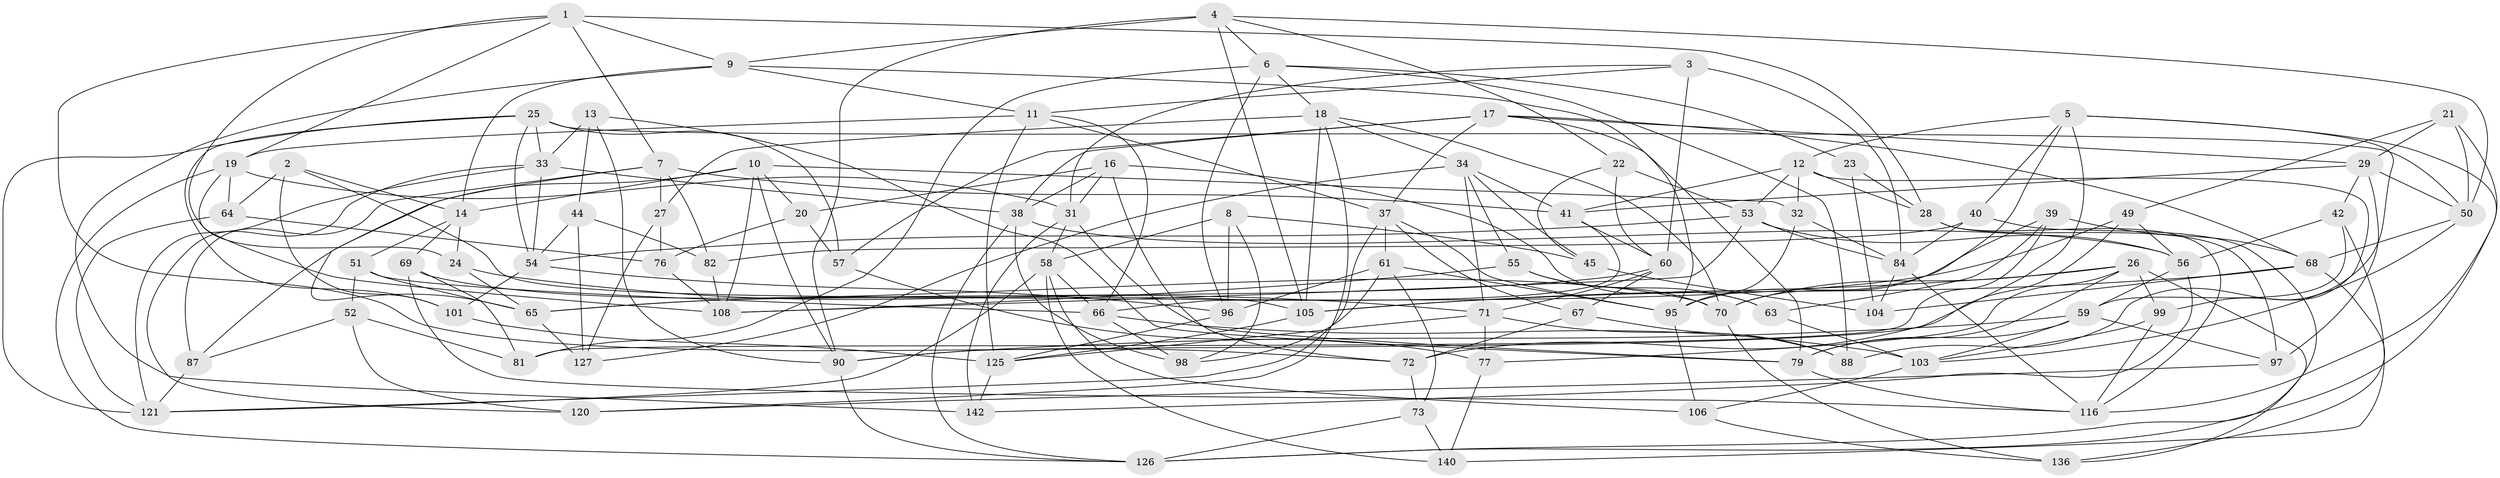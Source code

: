 // original degree distribution, {4: 1.0}
// Generated by graph-tools (version 1.1) at 2025/42/03/06/25 10:42:22]
// undirected, 93 vertices, 233 edges
graph export_dot {
graph [start="1"]
  node [color=gray90,style=filled];
  1 [super="+94"];
  2;
  3;
  4 [super="+35"];
  5 [super="+30"];
  6 [super="+15"];
  7 [super="+75"];
  8;
  9 [super="+83"];
  10 [super="+43"];
  11 [super="+139"];
  12 [super="+132"];
  13;
  14 [super="+92"];
  16 [super="+48"];
  17 [super="+138"];
  18 [super="+123"];
  19 [super="+36"];
  20;
  21;
  22;
  23;
  24;
  25 [super="+47"];
  26 [super="+80"];
  27;
  28 [super="+107"];
  29 [super="+100"];
  31 [super="+74"];
  32;
  33 [super="+62"];
  34 [super="+114"];
  37 [super="+46"];
  38 [super="+115"];
  39;
  40;
  41 [super="+143"];
  42;
  44;
  45;
  49;
  50 [super="+134"];
  51;
  52;
  53 [super="+128"];
  54 [super="+78"];
  55;
  56 [super="+118"];
  57;
  58 [super="+133"];
  59 [super="+109"];
  60 [super="+93"];
  61 [super="+91"];
  63;
  64;
  65 [super="+131"];
  66 [super="+86"];
  67;
  68 [super="+117"];
  69;
  70 [super="+119"];
  71 [super="+122"];
  72 [super="+89"];
  73;
  76;
  77;
  79 [super="+85"];
  81;
  82;
  84 [super="+110"];
  87;
  88;
  90 [super="+102"];
  95 [super="+111"];
  96 [super="+137"];
  97;
  98;
  99;
  101;
  103 [super="+112"];
  104;
  105 [super="+113"];
  106;
  108 [super="+124"];
  116 [super="+141"];
  120;
  121 [super="+135"];
  125 [super="+130"];
  126 [super="+129"];
  127;
  136;
  140;
  142;
  1 -- 7;
  1 -- 24;
  1 -- 28;
  1 -- 72;
  1 -- 9;
  1 -- 19;
  2 -- 64;
  2 -- 101;
  2 -- 105;
  2 -- 14;
  3 -- 31;
  3 -- 60;
  3 -- 84;
  3 -- 11;
  4 -- 9;
  4 -- 90;
  4 -- 50;
  4 -- 105;
  4 -- 22;
  4 -- 6;
  5 -- 88;
  5 -- 72;
  5 -- 40;
  5 -- 70;
  5 -- 12;
  5 -- 126;
  6 -- 88;
  6 -- 23;
  6 -- 96;
  6 -- 81;
  6 -- 18;
  7 -- 65;
  7 -- 82;
  7 -- 27;
  7 -- 87;
  7 -- 41;
  8 -- 98;
  8 -- 58;
  8 -- 45;
  8 -- 96;
  9 -- 95;
  9 -- 142;
  9 -- 14;
  9 -- 11;
  10 -- 90;
  10 -- 20;
  10 -- 14;
  10 -- 32;
  10 -- 108;
  10 -- 87;
  11 -- 37;
  11 -- 125;
  11 -- 19;
  11 -- 66;
  12 -- 53;
  12 -- 32;
  12 -- 41;
  12 -- 99;
  12 -- 28;
  13 -- 44;
  13 -- 90;
  13 -- 79;
  13 -- 33;
  14 -- 51;
  14 -- 69;
  14 -- 24;
  16 -- 63;
  16 -- 72 [weight=2];
  16 -- 20;
  16 -- 31;
  16 -- 38;
  17 -- 57;
  17 -- 37;
  17 -- 79;
  17 -- 68;
  17 -- 38;
  17 -- 29;
  18 -- 120;
  18 -- 34;
  18 -- 105;
  18 -- 27;
  18 -- 70;
  19 -- 126;
  19 -- 64;
  19 -- 31;
  19 -- 108;
  20 -- 57;
  20 -- 76;
  21 -- 29;
  21 -- 49;
  21 -- 116;
  21 -- 50;
  22 -- 60;
  22 -- 45;
  22 -- 53;
  23 -- 28 [weight=2];
  23 -- 104;
  24 -- 65;
  24 -- 71;
  25 -- 57;
  25 -- 33;
  25 -- 101;
  25 -- 54;
  25 -- 50;
  25 -- 121;
  26 -- 136;
  26 -- 77;
  26 -- 105;
  26 -- 99;
  26 -- 70;
  26 -- 79;
  27 -- 127;
  27 -- 76;
  28 -- 116;
  28 -- 97;
  29 -- 42;
  29 -- 97;
  29 -- 41;
  29 -- 50;
  31 -- 142;
  31 -- 58;
  31 -- 79;
  32 -- 95;
  32 -- 84;
  33 -- 38;
  33 -- 54;
  33 -- 120;
  33 -- 121;
  34 -- 55;
  34 -- 45;
  34 -- 127;
  34 -- 41;
  34 -- 71;
  37 -- 95;
  37 -- 61;
  37 -- 121;
  37 -- 67;
  38 -- 98;
  38 -- 56;
  38 -- 126;
  39 -- 63;
  39 -- 95;
  39 -- 81;
  39 -- 68;
  40 -- 82;
  40 -- 126;
  40 -- 84;
  41 -- 66;
  41 -- 60;
  42 -- 56;
  42 -- 140;
  42 -- 59;
  44 -- 54;
  44 -- 82;
  44 -- 127;
  45 -- 104;
  49 -- 90;
  49 -- 65;
  49 -- 56;
  50 -- 103;
  50 -- 68;
  51 -- 52;
  51 -- 65;
  51 -- 66;
  52 -- 120;
  52 -- 81;
  52 -- 87;
  53 -- 54;
  53 -- 84;
  53 -- 108;
  53 -- 56;
  54 -- 96;
  54 -- 101;
  55 -- 70;
  55 -- 63;
  55 -- 108;
  56 -- 142;
  56 -- 59;
  57 -- 77;
  58 -- 66;
  58 -- 106;
  58 -- 121;
  58 -- 140;
  59 -- 103;
  59 -- 97;
  59 -- 90;
  59 -- 79;
  60 -- 65;
  60 -- 67;
  60 -- 71;
  61 -- 98;
  61 -- 96 [weight=2];
  61 -- 73;
  61 -- 95;
  63 -- 103;
  64 -- 76;
  64 -- 121;
  65 -- 127;
  66 -- 98;
  66 -- 103;
  67 -- 88;
  67 -- 72;
  68 -- 104;
  68 -- 105;
  68 -- 136;
  69 -- 81;
  69 -- 116;
  69 -- 70;
  70 -- 136;
  71 -- 88;
  71 -- 125;
  71 -- 77;
  72 -- 73;
  73 -- 140;
  73 -- 126;
  76 -- 108;
  77 -- 140;
  79 -- 116;
  82 -- 108;
  84 -- 116;
  84 -- 104;
  87 -- 121;
  90 -- 126;
  95 -- 106;
  96 -- 125;
  97 -- 120;
  99 -- 116;
  99 -- 103;
  101 -- 125;
  103 -- 106;
  105 -- 125;
  106 -- 136;
  125 -- 142;
}
